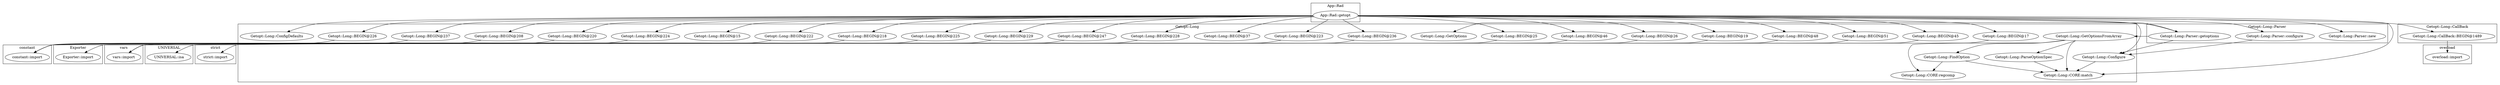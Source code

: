 digraph {
graph [overlap=false]
subgraph cluster_App_Rad {
	label="App::Rad";
	"App::Rad::getopt";
}
subgraph cluster_Getopt_Long {
	label="Getopt::Long";
	"Getopt::Long::CORE:match";
	"Getopt::Long::FindOption";
	"Getopt::Long::BEGIN@220";
	"Getopt::Long::BEGIN@208";
	"Getopt::Long::BEGIN@237";
	"Getopt::Long::CORE:regcomp";
	"Getopt::Long::Configure";
	"Getopt::Long::BEGIN@226";
	"Getopt::Long::BEGIN@236";
	"Getopt::Long::BEGIN@37";
	"Getopt::Long::BEGIN@225";
	"Getopt::Long::BEGIN@218";
	"Getopt::Long::BEGIN@25";
	"Getopt::Long::BEGIN@46";
	"Getopt::Long::ParseOptionSpec";
	"Getopt::Long::GetOptions";
	"Getopt::Long::BEGIN@222";
	"Getopt::Long::BEGIN@51";
	"Getopt::Long::BEGIN@15";
	"Getopt::Long::BEGIN@228";
	"Getopt::Long::BEGIN@223";
	"Getopt::Long::BEGIN@247";
	"Getopt::Long::BEGIN@229";
	"Getopt::Long::GetOptionsFromArray";
	"Getopt::Long::ConfigDefaults";
	"Getopt::Long::BEGIN@48";
	"Getopt::Long::BEGIN@19";
	"Getopt::Long::BEGIN@17";
	"Getopt::Long::BEGIN@224";
	"Getopt::Long::BEGIN@26";
	"Getopt::Long::BEGIN@45";
}
subgraph cluster_Getopt_Long_CallBack {
	label="Getopt::Long::CallBack";
	"Getopt::Long::CallBack::BEGIN@1489";
}
subgraph cluster_overload {
	label="overload";
	"overload::import";
}
subgraph cluster_vars {
	label="vars";
	"vars::import";
}
subgraph cluster_Getopt_Long_Parser {
	label="Getopt::Long::Parser";
	"Getopt::Long::Parser::new";
	"Getopt::Long::Parser::configure";
	"Getopt::Long::Parser::getoptions";
}
subgraph cluster_strict {
	label="strict";
	"strict::import";
}
subgraph cluster_UNIVERSAL {
	label="UNIVERSAL";
	"UNIVERSAL::isa";
}
subgraph cluster_constant {
	label="constant";
	"constant::import";
}
subgraph cluster_Exporter {
	label="Exporter";
	"Exporter::import";
}
"App::Rad::getopt" -> "Getopt::Long::BEGIN@220";
"App::Rad::getopt" -> "Getopt::Long::BEGIN@225";
"App::Rad::getopt" -> "Getopt::Long::BEGIN@46";
"App::Rad::getopt" -> "Getopt::Long::BEGIN@51";
"App::Rad::getopt" -> "Getopt::Long::BEGIN@247";
"Getopt::Long::BEGIN@25" -> "Exporter::import";
"App::Rad::getopt" -> "Getopt::Long::BEGIN@19";
"App::Rad::getopt" -> "Getopt::Long::BEGIN@26";
"Getopt::Long::BEGIN@220" -> "constant::import";
"Getopt::Long::BEGIN@237" -> "constant::import";
"Getopt::Long::BEGIN@208" -> "constant::import";
"Getopt::Long::BEGIN@236" -> "constant::import";
"Getopt::Long::BEGIN@226" -> "constant::import";
"Getopt::Long::BEGIN@225" -> "constant::import";
"Getopt::Long::BEGIN@218" -> "constant::import";
"Getopt::Long::BEGIN@222" -> "constant::import";
"Getopt::Long::BEGIN@228" -> "constant::import";
"Getopt::Long::BEGIN@223" -> "constant::import";
"Getopt::Long::BEGIN@247" -> "constant::import";
"Getopt::Long::BEGIN@229" -> "constant::import";
"Getopt::Long::BEGIN@224" -> "constant::import";
"App::Rad::getopt" -> "Getopt::Long::BEGIN@237";
"App::Rad::getopt" -> "Getopt::Long::Configure";
"Getopt::Long::Parser::getoptions" -> "Getopt::Long::Configure";
"Getopt::Long::Parser::configure" -> "Getopt::Long::Configure";
"App::Rad::getopt" -> "Getopt::Long::BEGIN@236";
"App::Rad::getopt" -> "Getopt::Long::CallBack::BEGIN@1489";
"App::Rad::getopt" -> "Getopt::Long::BEGIN@37";
"Getopt::Long::GetOptionsFromArray" -> "UNIVERSAL::isa";
"App::Rad::getopt" -> "Getopt::Long::BEGIN@25";
"Getopt::Long::CallBack::BEGIN@1489" -> "overload::import";
"Getopt::Long::Parser::getoptions" -> "Getopt::Long::GetOptions";
"App::Rad::getopt" -> "Getopt::Long::BEGIN@15";
"App::Rad::getopt" -> "Getopt::Long::Parser::getoptions";
"App::Rad::getopt" -> "Getopt::Long::ConfigDefaults";
"App::Rad::getopt" -> "Getopt::Long::BEGIN@17";
"App::Rad::getopt" -> "Getopt::Long::BEGIN@45";
"App::Rad::getopt" -> "Getopt::Long::BEGIN@224";
"Getopt::Long::GetOptionsFromArray" -> "Getopt::Long::FindOption";
"App::Rad::getopt" -> "Getopt::Long::BEGIN@226";
"App::Rad::getopt" -> "Getopt::Long::BEGIN@218";
"Getopt::Long::GetOptionsFromArray" -> "Getopt::Long::ParseOptionSpec";
"App::Rad::getopt" -> "Getopt::Long::BEGIN@222";
"Getopt::Long::BEGIN@46" -> "vars::import";
"Getopt::Long::BEGIN@51" -> "vars::import";
"Getopt::Long::BEGIN@19" -> "vars::import";
"Getopt::Long::BEGIN@48" -> "vars::import";
"Getopt::Long::BEGIN@26" -> "vars::import";
"Getopt::Long::BEGIN@45" -> "vars::import";
"App::Rad::getopt" -> "Getopt::Long::BEGIN@48";
"Getopt::Long::FindOption" -> "Getopt::Long::CORE:match";
"Getopt::Long::ParseOptionSpec" -> "Getopt::Long::CORE:match";
"Getopt::Long::Configure" -> "Getopt::Long::CORE:match";
"App::Rad::getopt" -> "Getopt::Long::CORE:match";
"Getopt::Long::GetOptionsFromArray" -> "Getopt::Long::CORE:match";
"App::Rad::getopt" -> "Getopt::Long::BEGIN@208";
"Getopt::Long::FindOption" -> "Getopt::Long::CORE:regcomp";
"Getopt::Long::GetOptionsFromArray" -> "Getopt::Long::CORE:regcomp";
"App::Rad::getopt" -> "Getopt::Long::Parser::configure";
"App::Rad::getopt" -> "Getopt::Long::Parser::new";
"App::Rad::getopt" -> "Getopt::Long::BEGIN@228";
"App::Rad::getopt" -> "Getopt::Long::BEGIN@223";
"Getopt::Long::Parser::getoptions" -> "Getopt::Long::GetOptionsFromArray";
"App::Rad::getopt" -> "Getopt::Long::BEGIN@229";
"Getopt::Long::BEGIN@17" -> "strict::import";
}

